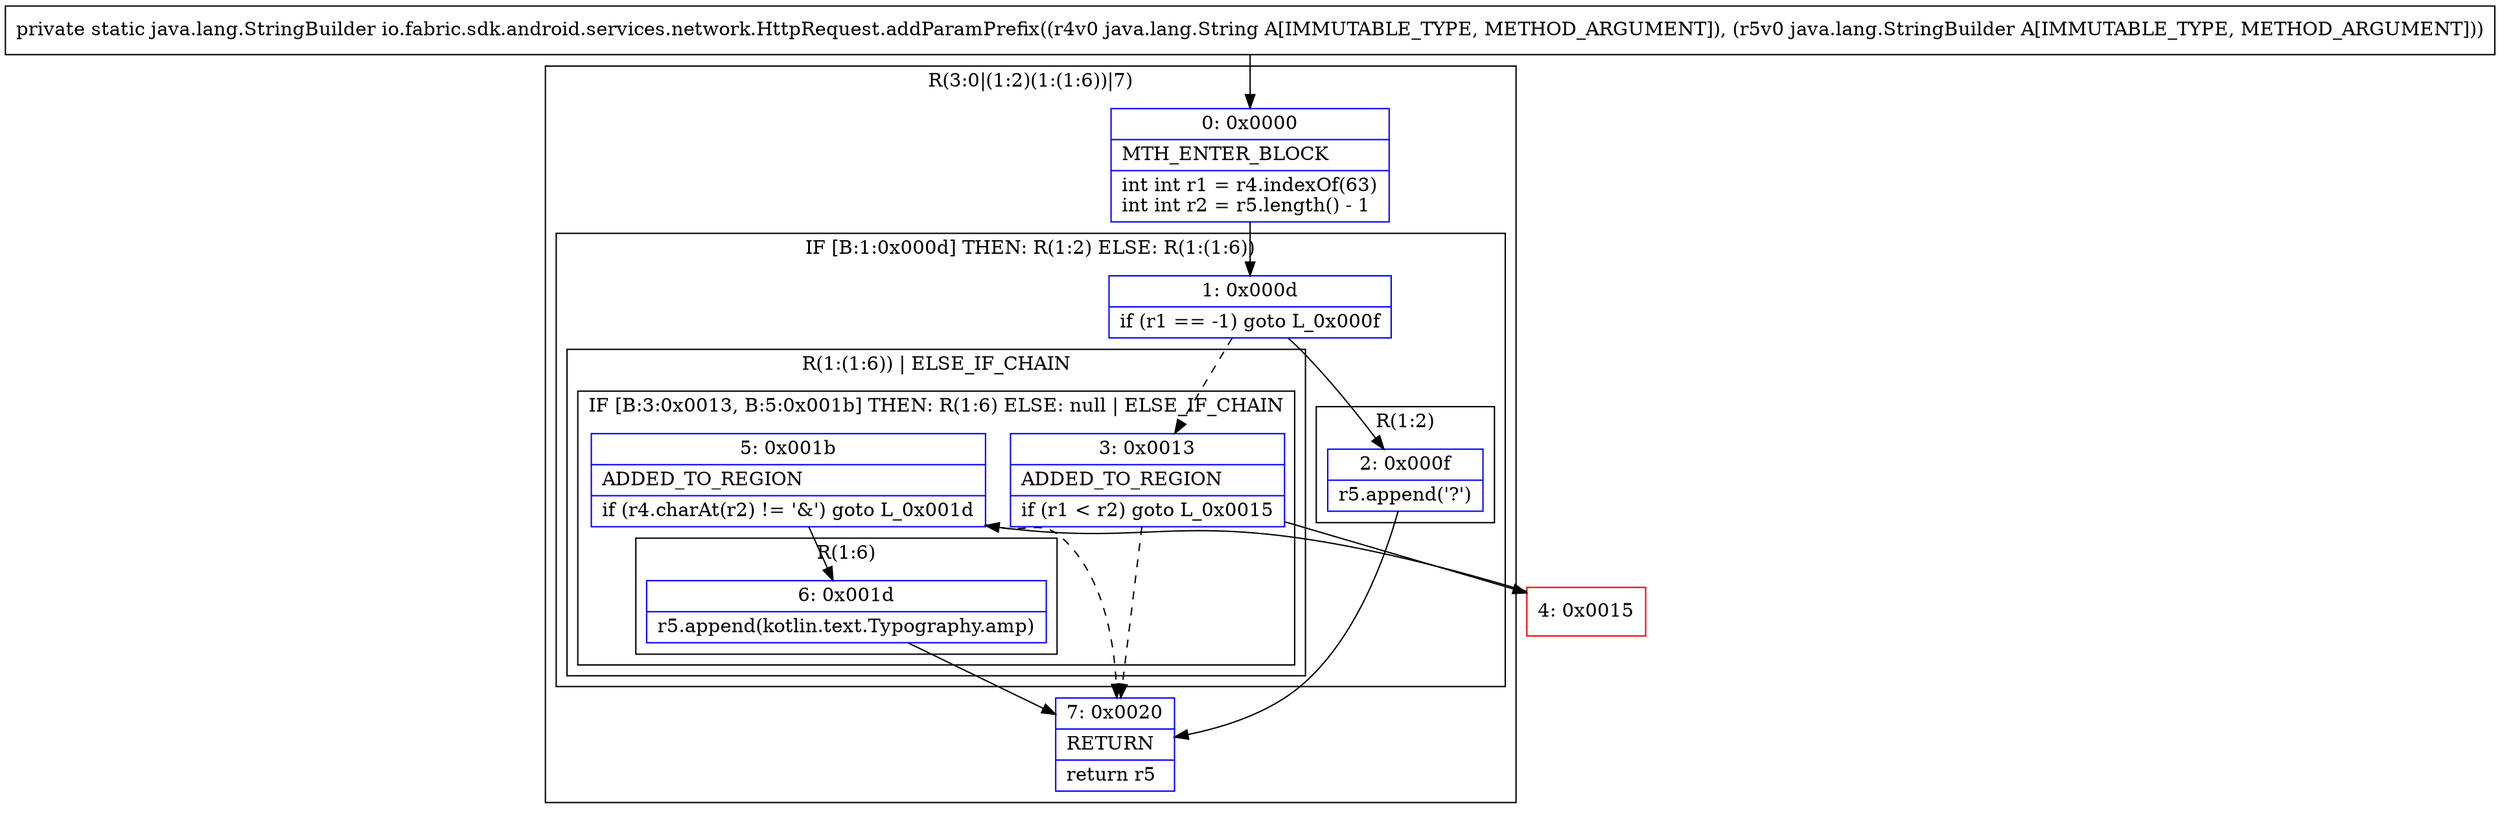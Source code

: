 digraph "CFG forio.fabric.sdk.android.services.network.HttpRequest.addParamPrefix(Ljava\/lang\/String;Ljava\/lang\/StringBuilder;)Ljava\/lang\/StringBuilder;" {
subgraph cluster_Region_119547087 {
label = "R(3:0|(1:2)(1:(1:6))|7)";
node [shape=record,color=blue];
Node_0 [shape=record,label="{0\:\ 0x0000|MTH_ENTER_BLOCK\l|int int r1 = r4.indexOf(63)\lint int r2 = r5.length() \- 1\l}"];
subgraph cluster_IfRegion_94310462 {
label = "IF [B:1:0x000d] THEN: R(1:2) ELSE: R(1:(1:6))";
node [shape=record,color=blue];
Node_1 [shape=record,label="{1\:\ 0x000d|if (r1 == \-1) goto L_0x000f\l}"];
subgraph cluster_Region_2067813590 {
label = "R(1:2)";
node [shape=record,color=blue];
Node_2 [shape=record,label="{2\:\ 0x000f|r5.append('?')\l}"];
}
subgraph cluster_Region_702969343 {
label = "R(1:(1:6)) | ELSE_IF_CHAIN\l";
node [shape=record,color=blue];
subgraph cluster_IfRegion_1333342322 {
label = "IF [B:3:0x0013, B:5:0x001b] THEN: R(1:6) ELSE: null | ELSE_IF_CHAIN\l";
node [shape=record,color=blue];
Node_3 [shape=record,label="{3\:\ 0x0013|ADDED_TO_REGION\l|if (r1 \< r2) goto L_0x0015\l}"];
Node_5 [shape=record,label="{5\:\ 0x001b|ADDED_TO_REGION\l|if (r4.charAt(r2) != '&') goto L_0x001d\l}"];
subgraph cluster_Region_1372842111 {
label = "R(1:6)";
node [shape=record,color=blue];
Node_6 [shape=record,label="{6\:\ 0x001d|r5.append(kotlin.text.Typography.amp)\l}"];
}
}
}
}
Node_7 [shape=record,label="{7\:\ 0x0020|RETURN\l|return r5\l}"];
}
Node_4 [shape=record,color=red,label="{4\:\ 0x0015}"];
MethodNode[shape=record,label="{private static java.lang.StringBuilder io.fabric.sdk.android.services.network.HttpRequest.addParamPrefix((r4v0 java.lang.String A[IMMUTABLE_TYPE, METHOD_ARGUMENT]), (r5v0 java.lang.StringBuilder A[IMMUTABLE_TYPE, METHOD_ARGUMENT])) }"];
MethodNode -> Node_0;
Node_0 -> Node_1;
Node_1 -> Node_2;
Node_1 -> Node_3[style=dashed];
Node_2 -> Node_7;
Node_3 -> Node_4;
Node_3 -> Node_7[style=dashed];
Node_5 -> Node_6;
Node_5 -> Node_7[style=dashed];
Node_6 -> Node_7;
Node_4 -> Node_5;
}

